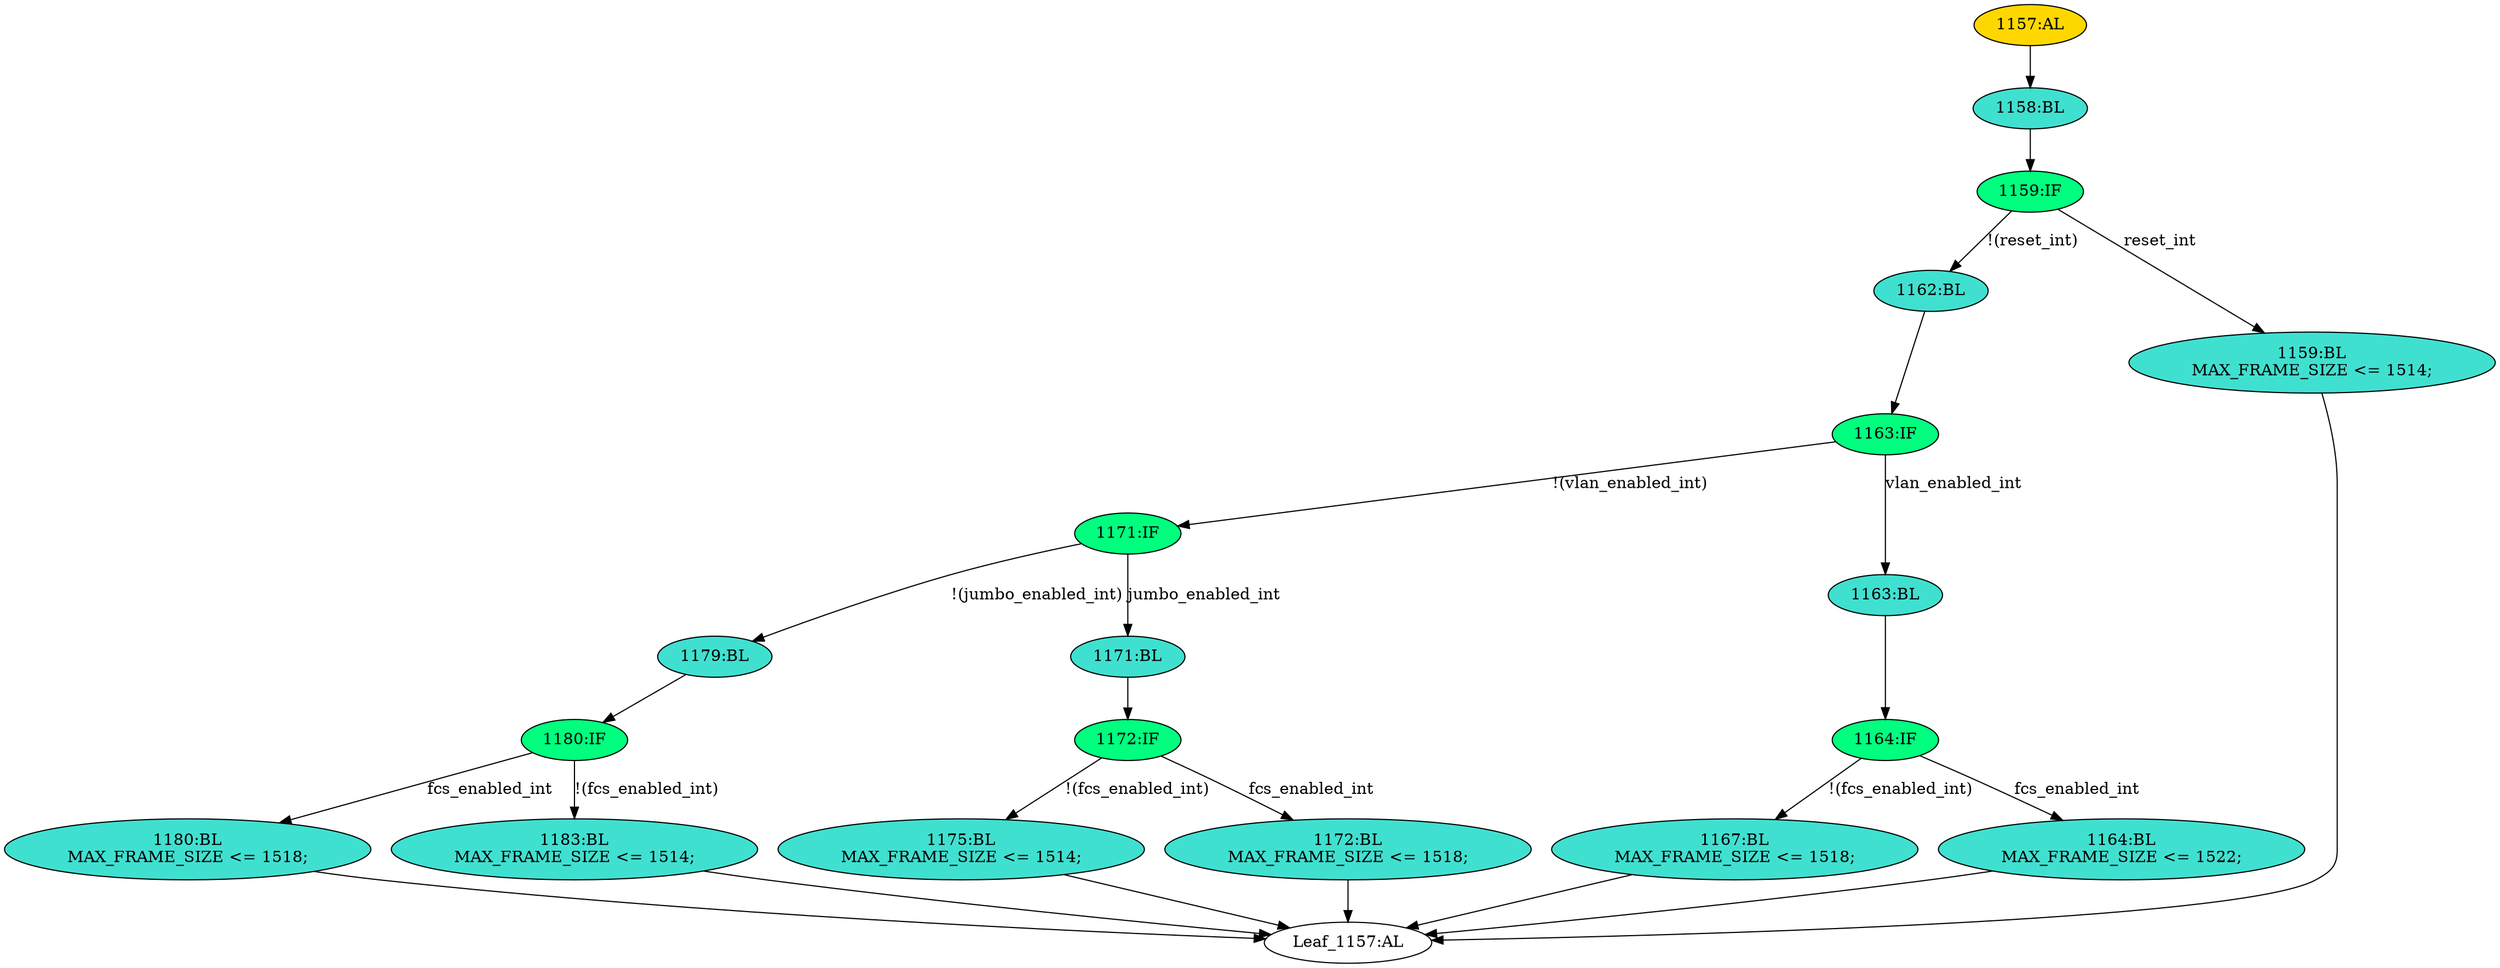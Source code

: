 strict digraph "" {
	node [label="\N"];
	"1164:IF"	 [ast="<pyverilog.vparser.ast.IfStatement object at 0x7f2e132e9d50>",
		fillcolor=springgreen,
		label="1164:IF",
		statements="[]",
		style=filled,
		typ=IfStatement];
	"1167:BL"	 [ast="<pyverilog.vparser.ast.Block object at 0x7f2e132e94d0>",
		fillcolor=turquoise,
		label="1167:BL
MAX_FRAME_SIZE <= 1518;",
		statements="[<pyverilog.vparser.ast.NonblockingSubstitution object at 0x7f2e132e96d0>]",
		style=filled,
		typ=Block];
	"1164:IF" -> "1167:BL"	 [cond="['fcs_enabled_int']",
		label="!(fcs_enabled_int)",
		lineno=1164];
	"1164:BL"	 [ast="<pyverilog.vparser.ast.Block object at 0x7f2e12faf050>",
		fillcolor=turquoise,
		label="1164:BL
MAX_FRAME_SIZE <= 1522;",
		statements="[<pyverilog.vparser.ast.NonblockingSubstitution object at 0x7f2e12faf090>]",
		style=filled,
		typ=Block];
	"1164:IF" -> "1164:BL"	 [cond="['fcs_enabled_int']",
		label=fcs_enabled_int,
		lineno=1164];
	"1179:BL"	 [ast="<pyverilog.vparser.ast.Block object at 0x7f2e12faf290>",
		fillcolor=turquoise,
		label="1179:BL",
		statements="[]",
		style=filled,
		typ=Block];
	"1180:IF"	 [ast="<pyverilog.vparser.ast.IfStatement object at 0x7f2e12faf2d0>",
		fillcolor=springgreen,
		label="1180:IF",
		statements="[]",
		style=filled,
		typ=IfStatement];
	"1179:BL" -> "1180:IF"	 [cond="[]",
		lineno=None];
	"1175:BL"	 [ast="<pyverilog.vparser.ast.Block object at 0x7f2e12faf890>",
		fillcolor=turquoise,
		label="1175:BL
MAX_FRAME_SIZE <= 1514;",
		statements="[<pyverilog.vparser.ast.NonblockingSubstitution object at 0x7f2e12faf710>]",
		style=filled,
		typ=Block];
	"Leaf_1157:AL"	 [def_var="['MAX_FRAME_SIZE']",
		label="Leaf_1157:AL"];
	"1175:BL" -> "Leaf_1157:AL"	 [cond="[]",
		lineno=None];
	"1167:BL" -> "Leaf_1157:AL"	 [cond="[]",
		lineno=None];
	"1180:BL"	 [ast="<pyverilog.vparser.ast.Block object at 0x7f2e12faf4d0>",
		fillcolor=turquoise,
		label="1180:BL
MAX_FRAME_SIZE <= 1518;",
		statements="[<pyverilog.vparser.ast.NonblockingSubstitution object at 0x7f2e12faf510>]",
		style=filled,
		typ=Block];
	"1180:BL" -> "Leaf_1157:AL"	 [cond="[]",
		lineno=None];
	"1183:BL"	 [ast="<pyverilog.vparser.ast.Block object at 0x7f2e12faf310>",
		fillcolor=turquoise,
		label="1183:BL
MAX_FRAME_SIZE <= 1514;",
		statements="[<pyverilog.vparser.ast.NonblockingSubstitution object at 0x7f2e12faf350>]",
		style=filled,
		typ=Block];
	"1183:BL" -> "Leaf_1157:AL"	 [cond="[]",
		lineno=None];
	"1162:BL"	 [ast="<pyverilog.vparser.ast.Block object at 0x7f2e12faf8d0>",
		fillcolor=turquoise,
		label="1162:BL",
		statements="[]",
		style=filled,
		typ=Block];
	"1163:IF"	 [ast="<pyverilog.vparser.ast.IfStatement object at 0x7f2e12faf910>",
		fillcolor=springgreen,
		label="1163:IF",
		statements="[]",
		style=filled,
		typ=IfStatement];
	"1162:BL" -> "1163:IF"	 [cond="[]",
		lineno=None];
	"1164:BL" -> "Leaf_1157:AL"	 [cond="[]",
		lineno=None];
	"1180:IF" -> "1180:BL"	 [cond="['fcs_enabled_int']",
		label=fcs_enabled_int,
		lineno=1180];
	"1180:IF" -> "1183:BL"	 [cond="['fcs_enabled_int']",
		label="!(fcs_enabled_int)",
		lineno=1180];
	"1159:BL"	 [ast="<pyverilog.vparser.ast.Block object at 0x7f2e12faff10>",
		fillcolor=turquoise,
		label="1159:BL
MAX_FRAME_SIZE <= 1514;",
		statements="[<pyverilog.vparser.ast.NonblockingSubstitution object at 0x7f2e12fafd90>]",
		style=filled,
		typ=Block];
	"1159:BL" -> "Leaf_1157:AL"	 [cond="[]",
		lineno=None];
	"1158:BL"	 [ast="<pyverilog.vparser.ast.Block object at 0x7f2e12faff50>",
		fillcolor=turquoise,
		label="1158:BL",
		statements="[]",
		style=filled,
		typ=Block];
	"1159:IF"	 [ast="<pyverilog.vparser.ast.IfStatement object at 0x7f2e12faff90>",
		fillcolor=springgreen,
		label="1159:IF",
		statements="[]",
		style=filled,
		typ=IfStatement];
	"1158:BL" -> "1159:IF"	 [cond="[]",
		lineno=None];
	"1171:IF"	 [ast="<pyverilog.vparser.ast.IfStatement object at 0x7f2e12faf950>",
		fillcolor=springgreen,
		label="1171:IF",
		statements="[]",
		style=filled,
		typ=IfStatement];
	"1163:IF" -> "1171:IF"	 [cond="['vlan_enabled_int']",
		label="!(vlan_enabled_int)",
		lineno=1163];
	"1163:BL"	 [ast="<pyverilog.vparser.ast.Block object at 0x7f2e12fafcd0>",
		fillcolor=turquoise,
		label="1163:BL",
		statements="[]",
		style=filled,
		typ=Block];
	"1163:IF" -> "1163:BL"	 [cond="['vlan_enabled_int']",
		label=vlan_enabled_int,
		lineno=1163];
	"1172:IF"	 [ast="<pyverilog.vparser.ast.IfStatement object at 0x7f2e12faf9d0>",
		fillcolor=springgreen,
		label="1172:IF",
		statements="[]",
		style=filled,
		typ=IfStatement];
	"1172:IF" -> "1175:BL"	 [cond="['fcs_enabled_int']",
		label="!(fcs_enabled_int)",
		lineno=1172];
	"1172:BL"	 [ast="<pyverilog.vparser.ast.Block object at 0x7f2e12fafa10>",
		fillcolor=turquoise,
		label="1172:BL
MAX_FRAME_SIZE <= 1518;",
		statements="[<pyverilog.vparser.ast.NonblockingSubstitution object at 0x7f2e12fafa50>]",
		style=filled,
		typ=Block];
	"1172:IF" -> "1172:BL"	 [cond="['fcs_enabled_int']",
		label=fcs_enabled_int,
		lineno=1172];
	"1171:IF" -> "1179:BL"	 [cond="['jumbo_enabled_int']",
		label="!(jumbo_enabled_int)",
		lineno=1171];
	"1171:BL"	 [ast="<pyverilog.vparser.ast.Block object at 0x7f2e12faf990>",
		fillcolor=turquoise,
		label="1171:BL",
		statements="[]",
		style=filled,
		typ=Block];
	"1171:IF" -> "1171:BL"	 [cond="['jumbo_enabled_int']",
		label=jumbo_enabled_int,
		lineno=1171];
	"1159:IF" -> "1162:BL"	 [cond="['reset_int']",
		label="!(reset_int)",
		lineno=1159];
	"1159:IF" -> "1159:BL"	 [cond="['reset_int']",
		label=reset_int,
		lineno=1159];
	"1172:BL" -> "Leaf_1157:AL"	 [cond="[]",
		lineno=None];
	"1171:BL" -> "1172:IF"	 [cond="[]",
		lineno=None];
	"1157:AL"	 [ast="<pyverilog.vparser.ast.Always object at 0x7f2e1311b0d0>",
		clk_sens=True,
		fillcolor=gold,
		label="1157:AL",
		sens="['TX_CLK', 'reset_int']",
		statements="[]",
		style=filled,
		typ=Always,
		use_var="['jumbo_enabled_int', 'reset_int', 'fcs_enabled_int', 'vlan_enabled_int']"];
	"1157:AL" -> "1158:BL"	 [cond="[]",
		lineno=None];
	"1163:BL" -> "1164:IF"	 [cond="[]",
		lineno=None];
}
